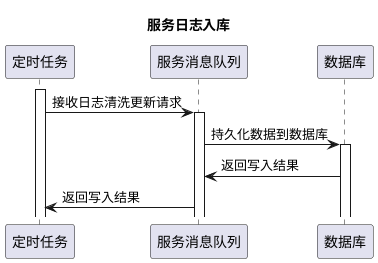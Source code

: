 @startuml
title 	服务日志入库


participant "定时任务" as A
participant "服务消息队列" as B
participant "数据库" as D


activate A


A   -> B:接收日志清洗更新请求
activate B

B   -> D:持久化数据到数据库
activate D

D -> B:返回写入结果
B -> A:返回写入结果

@enduml